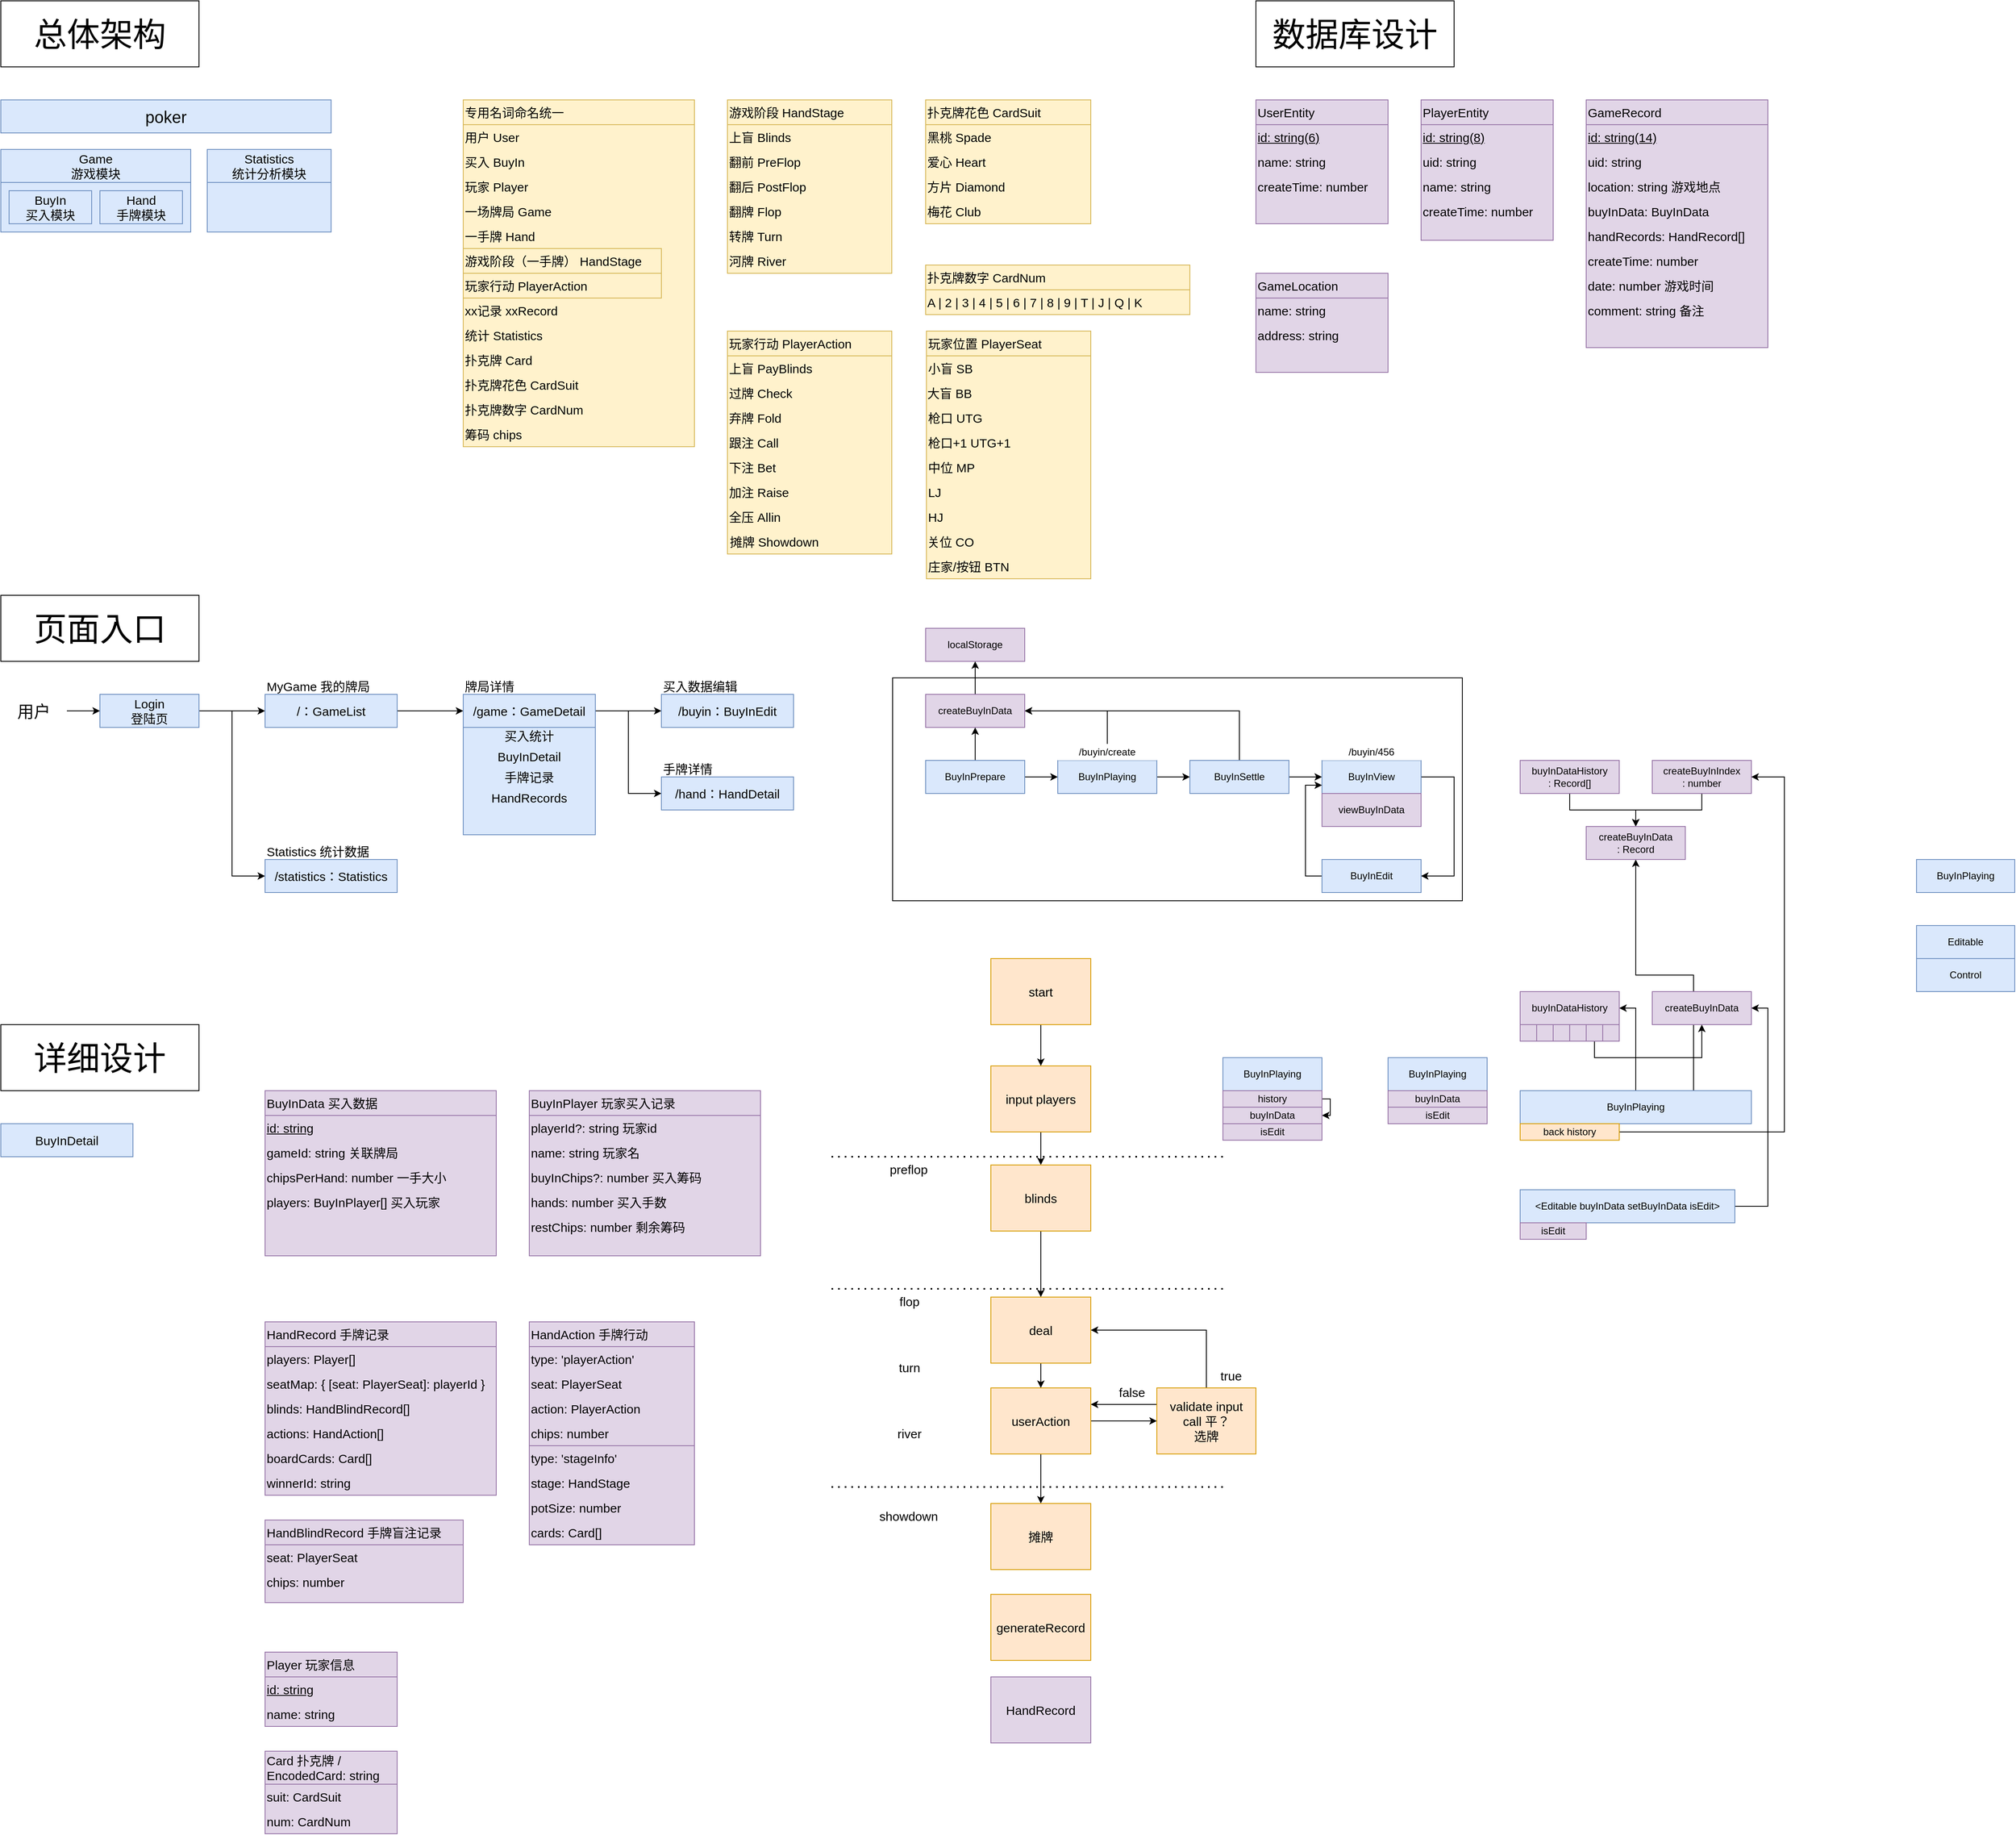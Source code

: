 <mxfile version="15.8.4" type="device"><diagram id="W3dYqwpVOgKe3vbZMP-c" name="第 1 页"><mxGraphModel dx="848" dy="559" grid="1" gridSize="10" guides="1" tooltips="1" connect="1" arrows="1" fold="1" page="1" pageScale="1" pageWidth="827" pageHeight="1169" math="0" shadow="0"><root><mxCell id="0"/><mxCell id="1" parent="0"/><mxCell id="JeHzmQXCl473epj4w0qJ-104" value="" style="text;html=1;strokeColor=#9673a6;fillColor=#e1d5e7;align=left;verticalAlign=middle;whiteSpace=wrap;rounded=0;fontSize=15;" vertex="1" parent="1"><mxGeometry x="1600" y="370" width="160" height="120" as="geometry"/></mxCell><mxCell id="JeHzmQXCl473epj4w0qJ-90" value="" style="text;html=1;strokeColor=#9673a6;fillColor=#e1d5e7;align=left;verticalAlign=middle;whiteSpace=wrap;rounded=0;fontSize=15;" vertex="1" parent="1"><mxGeometry x="2000" y="160" width="220" height="300" as="geometry"/></mxCell><mxCell id="JeHzmQXCl473epj4w0qJ-87" value="" style="text;html=1;strokeColor=#9673a6;fillColor=#e1d5e7;align=left;verticalAlign=middle;whiteSpace=wrap;rounded=0;fontSize=15;" vertex="1" parent="1"><mxGeometry x="1800" y="160" width="160" height="170" as="geometry"/></mxCell><mxCell id="JeHzmQXCl473epj4w0qJ-79" value="" style="text;html=1;strokeColor=#9673a6;fillColor=#e1d5e7;align=left;verticalAlign=middle;whiteSpace=wrap;rounded=0;fontSize=15;" vertex="1" parent="1"><mxGeometry x="1600" y="160" width="160" height="150" as="geometry"/></mxCell><mxCell id="JeHzmQXCl473epj4w0qJ-15" value="" style="rounded=0;whiteSpace=wrap;html=1;fillColor=none;" vertex="1" parent="1"><mxGeometry x="1160" y="860" width="690" height="270" as="geometry"/></mxCell><mxCell id="8zpTY8vCNmx68c7AIedC-183" value="" style="text;html=1;strokeColor=#9673a6;fillColor=#e1d5e7;align=left;verticalAlign=middle;whiteSpace=wrap;rounded=0;fontSize=15;" parent="1" vertex="1"><mxGeometry x="400" y="1880" width="240" height="100" as="geometry"/></mxCell><mxCell id="8zpTY8vCNmx68c7AIedC-170" value="" style="group;fillColor=#fff2cc;strokeColor=#d6b656;container=0;" parent="1" vertex="1" connectable="0"><mxGeometry x="1201" y="440" width="199" height="300" as="geometry"/></mxCell><mxCell id="g7ax_EbiWp7QlL32GWZn-32" value="" style="group;fillColor=#fff2cc;strokeColor=#d6b656;container=0;" parent="1" vertex="1" connectable="0"><mxGeometry x="960" y="440" width="199" height="270" as="geometry"/></mxCell><mxCell id="8zpTY8vCNmx68c7AIedC-137" value="" style="text;html=1;strokeColor=#9673a6;fillColor=#e1d5e7;align=left;verticalAlign=middle;whiteSpace=wrap;rounded=0;fontSize=15;" parent="1" vertex="1"><mxGeometry x="720" y="1670" width="200" height="120" as="geometry"/></mxCell><mxCell id="8zpTY8vCNmx68c7AIedC-127" value="" style="text;html=1;strokeColor=#9673a6;fillColor=#e1d5e7;align=left;verticalAlign=middle;whiteSpace=wrap;rounded=0;fontSize=15;" parent="1" vertex="1"><mxGeometry x="400" y="2040" width="160" height="90" as="geometry"/></mxCell><mxCell id="8zpTY8vCNmx68c7AIedC-58" value="" style="text;html=1;strokeColor=#9673a6;fillColor=#e1d5e7;align=left;verticalAlign=middle;whiteSpace=wrap;rounded=0;fontSize=15;" parent="1" vertex="1"><mxGeometry x="400" y="1640" width="280" height="210" as="geometry"/></mxCell><mxCell id="8zpTY8vCNmx68c7AIedC-50" value="" style="text;html=1;strokeColor=#9673a6;fillColor=#e1d5e7;align=left;verticalAlign=middle;whiteSpace=wrap;rounded=0;fontSize=15;" parent="1" vertex="1"><mxGeometry x="720" y="1360" width="280" height="200" as="geometry"/></mxCell><mxCell id="8zpTY8vCNmx68c7AIedC-42" value="" style="text;html=1;strokeColor=#9673a6;fillColor=#e1d5e7;align=left;verticalAlign=middle;whiteSpace=wrap;rounded=0;fontSize=15;" parent="1" vertex="1"><mxGeometry x="400" y="1360" width="280" height="200" as="geometry"/></mxCell><mxCell id="8zpTY8vCNmx68c7AIedC-16" value="" style="rounded=0;whiteSpace=wrap;html=1;fillColor=#dae8fc;strokeColor=#6c8ebf;" parent="1" vertex="1"><mxGeometry x="640" y="880" width="160" height="170" as="geometry"/></mxCell><mxCell id="g7ax_EbiWp7QlL32GWZn-6" value="&lt;span style=&quot;font-size: 15px&quot;&gt;&lt;br&gt;&lt;/span&gt;" style="rounded=0;whiteSpace=wrap;html=1;fillColor=#dae8fc;strokeColor=#6c8ebf;" parent="1" vertex="1"><mxGeometry x="80" y="220" width="230" height="100" as="geometry"/></mxCell><mxCell id="g7ax_EbiWp7QlL32GWZn-2" value="&lt;font style=&quot;font-size: 20px&quot;&gt;poker&lt;/font&gt;" style="rounded=0;whiteSpace=wrap;html=1;fillColor=#dae8fc;strokeColor=#6c8ebf;" parent="1" vertex="1"><mxGeometry x="80" y="160" width="400" height="40" as="geometry"/></mxCell><mxCell id="g7ax_EbiWp7QlL32GWZn-4" value="&lt;span style=&quot;font-size: 15px&quot;&gt;Hand&lt;br&gt;手牌模块&lt;br&gt;&lt;/span&gt;" style="rounded=0;whiteSpace=wrap;html=1;fillColor=#dae8fc;strokeColor=#6c8ebf;" parent="1" vertex="1"><mxGeometry x="200" y="270" width="100" height="40" as="geometry"/></mxCell><mxCell id="g7ax_EbiWp7QlL32GWZn-23" value="" style="group;fillColor=#fff2cc;strokeColor=#d6b656;container=0;" parent="1" vertex="1" connectable="0"><mxGeometry x="960" y="160" width="199" height="210" as="geometry"/></mxCell><mxCell id="g7ax_EbiWp7QlL32GWZn-14" value="游戏阶段 HandStage" style="text;html=1;strokeColor=#d6b656;fillColor=#fff2cc;align=left;verticalAlign=middle;whiteSpace=wrap;rounded=0;fontSize=15;" parent="1" vertex="1"><mxGeometry x="960" y="160" width="199" height="30" as="geometry"/></mxCell><mxCell id="g7ax_EbiWp7QlL32GWZn-16" value="翻前 PreFlop" style="text;html=1;strokeColor=none;fillColor=none;align=left;verticalAlign=middle;whiteSpace=wrap;rounded=0;fontSize=15;" parent="1" vertex="1"><mxGeometry x="960" y="220" width="159" height="30" as="geometry"/></mxCell><mxCell id="g7ax_EbiWp7QlL32GWZn-17" value="翻牌 Flop" style="text;html=1;strokeColor=none;fillColor=none;align=left;verticalAlign=middle;whiteSpace=wrap;rounded=0;fontSize=15;" parent="1" vertex="1"><mxGeometry x="960" y="280" width="159" height="30" as="geometry"/></mxCell><mxCell id="g7ax_EbiWp7QlL32GWZn-18" value="翻后 PostFlop" style="text;html=1;strokeColor=none;fillColor=none;align=left;verticalAlign=middle;whiteSpace=wrap;rounded=0;fontSize=15;" parent="1" vertex="1"><mxGeometry x="960" y="250" width="159" height="30" as="geometry"/></mxCell><mxCell id="g7ax_EbiWp7QlL32GWZn-19" value="转牌 Turn" style="text;html=1;strokeColor=none;fillColor=none;align=left;verticalAlign=middle;whiteSpace=wrap;rounded=0;fontSize=15;" parent="1" vertex="1"><mxGeometry x="960" y="310" width="159" height="30" as="geometry"/></mxCell><mxCell id="g7ax_EbiWp7QlL32GWZn-20" value="河牌 River" style="text;html=1;strokeColor=none;fillColor=none;align=left;verticalAlign=middle;whiteSpace=wrap;rounded=0;fontSize=15;" parent="1" vertex="1"><mxGeometry x="960" y="340" width="159" height="30" as="geometry"/></mxCell><mxCell id="g7ax_EbiWp7QlL32GWZn-21" value="摊牌 Showdown" style="text;html=1;strokeColor=none;fillColor=none;align=left;verticalAlign=middle;whiteSpace=wrap;rounded=0;fontSize=15;" parent="1" vertex="1"><mxGeometry x="961" y="680" width="159" height="30" as="geometry"/></mxCell><mxCell id="g7ax_EbiWp7QlL32GWZn-25" value="玩家行动 PlayerAction" style="text;html=1;strokeColor=#d6b656;fillColor=#fff2cc;align=left;verticalAlign=middle;whiteSpace=wrap;rounded=0;fontSize=15;" parent="1" vertex="1"><mxGeometry x="960" y="440" width="199" height="30" as="geometry"/></mxCell><mxCell id="g7ax_EbiWp7QlL32GWZn-26" value="过牌 Check" style="text;html=1;strokeColor=none;fillColor=none;align=left;verticalAlign=middle;whiteSpace=wrap;rounded=0;fontSize=15;" parent="1" vertex="1"><mxGeometry x="960" y="500" width="159" height="30" as="geometry"/></mxCell><mxCell id="g7ax_EbiWp7QlL32GWZn-27" value="弃牌 Fold" style="text;html=1;strokeColor=none;fillColor=none;align=left;verticalAlign=middle;whiteSpace=wrap;rounded=0;fontSize=15;" parent="1" vertex="1"><mxGeometry x="960" y="530" width="159" height="30" as="geometry"/></mxCell><mxCell id="g7ax_EbiWp7QlL32GWZn-28" value="跟注 Call" style="text;html=1;strokeColor=none;fillColor=none;align=left;verticalAlign=middle;whiteSpace=wrap;rounded=0;fontSize=15;" parent="1" vertex="1"><mxGeometry x="960" y="560" width="159" height="30" as="geometry"/></mxCell><mxCell id="g7ax_EbiWp7QlL32GWZn-29" value="下注 Bet" style="text;html=1;strokeColor=none;fillColor=none;align=left;verticalAlign=middle;whiteSpace=wrap;rounded=0;fontSize=15;" parent="1" vertex="1"><mxGeometry x="960" y="590" width="159" height="30" as="geometry"/></mxCell><mxCell id="g7ax_EbiWp7QlL32GWZn-30" value="加注 Raise" style="text;html=1;strokeColor=none;fillColor=none;align=left;verticalAlign=middle;whiteSpace=wrap;rounded=0;fontSize=15;" parent="1" vertex="1"><mxGeometry x="960" y="620" width="159" height="30" as="geometry"/></mxCell><mxCell id="g7ax_EbiWp7QlL32GWZn-31" value="全压 Allin" style="text;html=1;strokeColor=none;fillColor=none;align=left;verticalAlign=middle;whiteSpace=wrap;rounded=0;fontSize=15;" parent="1" vertex="1"><mxGeometry x="960" y="650" width="159" height="30" as="geometry"/></mxCell><mxCell id="g7ax_EbiWp7QlL32GWZn-34" value="" style="group;fillColor=#fff2cc;strokeColor=#d6b656;container=0;" parent="1" vertex="1" connectable="0"><mxGeometry x="640" y="160" width="280" height="420" as="geometry"/></mxCell><mxCell id="g7ax_EbiWp7QlL32GWZn-7" value="专用名词命名统一" style="text;html=1;strokeColor=#d6b656;fillColor=#fff2cc;align=left;verticalAlign=middle;whiteSpace=wrap;rounded=0;fontSize=15;" parent="1" vertex="1"><mxGeometry x="640" y="160" width="280" height="30" as="geometry"/></mxCell><mxCell id="g7ax_EbiWp7QlL32GWZn-8" value="买入 BuyIn" style="text;html=1;strokeColor=none;fillColor=none;align=left;verticalAlign=middle;whiteSpace=wrap;rounded=0;fontSize=15;" parent="1" vertex="1"><mxGeometry x="640" y="220" width="240" height="30" as="geometry"/></mxCell><mxCell id="g7ax_EbiWp7QlL32GWZn-9" value="玩家 Player" style="text;html=1;strokeColor=none;fillColor=none;align=left;verticalAlign=middle;whiteSpace=wrap;rounded=0;fontSize=15;" parent="1" vertex="1"><mxGeometry x="640" y="250" width="240" height="30" as="geometry"/></mxCell><mxCell id="g7ax_EbiWp7QlL32GWZn-10" value="一场牌局 Game" style="text;html=1;strokeColor=none;fillColor=none;align=left;verticalAlign=middle;whiteSpace=wrap;rounded=0;fontSize=15;" parent="1" vertex="1"><mxGeometry x="640" y="280" width="240" height="30" as="geometry"/></mxCell><mxCell id="g7ax_EbiWp7QlL32GWZn-11" value="一手牌 Hand" style="text;html=1;strokeColor=none;fillColor=none;align=left;verticalAlign=middle;whiteSpace=wrap;rounded=0;fontSize=15;" parent="1" vertex="1"><mxGeometry x="640" y="310" width="240" height="30" as="geometry"/></mxCell><mxCell id="g7ax_EbiWp7QlL32GWZn-12" value="玩家行动 PlayerAction" style="text;html=1;strokeColor=#d6b656;fillColor=#fff2cc;align=left;verticalAlign=middle;whiteSpace=wrap;rounded=0;fontSize=15;" parent="1" vertex="1"><mxGeometry x="640" y="370" width="240" height="30" as="geometry"/></mxCell><mxCell id="g7ax_EbiWp7QlL32GWZn-13" value="游戏阶段（一手牌） HandStage" style="text;html=1;strokeColor=#d6b656;fillColor=#fff2cc;align=left;verticalAlign=middle;whiteSpace=wrap;rounded=0;fontSize=15;" parent="1" vertex="1"><mxGeometry x="640" y="340" width="240" height="30" as="geometry"/></mxCell><mxCell id="g7ax_EbiWp7QlL32GWZn-33" value="xx记录 xxRecord" style="text;html=1;strokeColor=none;fillColor=none;align=left;verticalAlign=middle;whiteSpace=wrap;rounded=0;fontSize=15;" parent="1" vertex="1"><mxGeometry x="640" y="400" width="240" height="30" as="geometry"/></mxCell><mxCell id="g7ax_EbiWp7QlL32GWZn-35" value="统计 Statistics" style="text;html=1;strokeColor=none;fillColor=none;align=left;verticalAlign=middle;whiteSpace=wrap;rounded=0;fontSize=15;" parent="1" vertex="1"><mxGeometry x="640" y="430" width="240" height="30" as="geometry"/></mxCell><mxCell id="g7ax_EbiWp7QlL32GWZn-36" value="扑克牌 Card" style="text;html=1;strokeColor=none;fillColor=none;align=left;verticalAlign=middle;whiteSpace=wrap;rounded=0;fontSize=15;" parent="1" vertex="1"><mxGeometry x="640" y="460" width="240" height="30" as="geometry"/></mxCell><mxCell id="g7ax_EbiWp7QlL32GWZn-37" value="扑克牌花色 CardSuit" style="text;html=1;strokeColor=none;fillColor=none;align=left;verticalAlign=middle;whiteSpace=wrap;rounded=0;fontSize=15;" parent="1" vertex="1"><mxGeometry x="640" y="490" width="240" height="30" as="geometry"/></mxCell><mxCell id="g7ax_EbiWp7QlL32GWZn-38" value="扑克牌数字 CardNum" style="text;html=1;strokeColor=none;fillColor=none;align=left;verticalAlign=middle;whiteSpace=wrap;rounded=0;fontSize=15;" parent="1" vertex="1"><mxGeometry x="640" y="520" width="240" height="30" as="geometry"/></mxCell><mxCell id="g7ax_EbiWp7QlL32GWZn-44" value="" style="group;fillColor=#fff2cc;strokeColor=#d6b656;container=0;" parent="1" vertex="1" connectable="0"><mxGeometry x="1200" y="160" width="200" height="150" as="geometry"/></mxCell><mxCell id="g7ax_EbiWp7QlL32GWZn-39" value="扑克牌花色 CardSuit" style="text;html=1;strokeColor=#d6b656;fillColor=#fff2cc;align=left;verticalAlign=middle;whiteSpace=wrap;rounded=0;fontSize=15;" parent="1" vertex="1"><mxGeometry x="1200" y="160" width="200" height="30" as="geometry"/></mxCell><mxCell id="g7ax_EbiWp7QlL32GWZn-40" value="黑桃 Spade" style="text;html=1;strokeColor=none;fillColor=none;align=left;verticalAlign=middle;whiteSpace=wrap;rounded=0;fontSize=15;" parent="1" vertex="1"><mxGeometry x="1200" y="190" width="160" height="30" as="geometry"/></mxCell><mxCell id="g7ax_EbiWp7QlL32GWZn-41" value="爱心 Heart" style="text;html=1;strokeColor=none;fillColor=none;align=left;verticalAlign=middle;whiteSpace=wrap;rounded=0;fontSize=15;" parent="1" vertex="1"><mxGeometry x="1200" y="220" width="160" height="30" as="geometry"/></mxCell><mxCell id="g7ax_EbiWp7QlL32GWZn-42" value="方片 Diamond" style="text;html=1;strokeColor=none;fillColor=none;align=left;verticalAlign=middle;whiteSpace=wrap;rounded=0;fontSize=15;" parent="1" vertex="1"><mxGeometry x="1200" y="250" width="160" height="30" as="geometry"/></mxCell><mxCell id="g7ax_EbiWp7QlL32GWZn-43" value="梅花 Club" style="text;html=1;strokeColor=none;fillColor=none;align=left;verticalAlign=middle;whiteSpace=wrap;rounded=0;fontSize=15;" parent="1" vertex="1"><mxGeometry x="1200" y="280" width="160" height="30" as="geometry"/></mxCell><mxCell id="g7ax_EbiWp7QlL32GWZn-46" value="&lt;span style=&quot;font-size: 15px&quot;&gt;BuyIn&lt;br&gt;买入模块&lt;br&gt;&lt;/span&gt;" style="rounded=0;whiteSpace=wrap;html=1;fillColor=#dae8fc;strokeColor=#6c8ebf;" parent="1" vertex="1"><mxGeometry x="90" y="270" width="100" height="40" as="geometry"/></mxCell><mxCell id="g7ax_EbiWp7QlL32GWZn-47" value="&lt;span style=&quot;font-size: 15px&quot;&gt;&lt;br&gt;&lt;/span&gt;" style="rounded=0;whiteSpace=wrap;html=1;fillColor=#dae8fc;strokeColor=#6c8ebf;" parent="1" vertex="1"><mxGeometry x="330" y="220" width="150" height="100" as="geometry"/></mxCell><mxCell id="g7ax_EbiWp7QlL32GWZn-48" value="Game&lt;br&gt;游戏模块" style="text;html=1;strokeColor=#6c8ebf;fillColor=#dae8fc;align=center;verticalAlign=middle;whiteSpace=wrap;rounded=0;fontSize=15;" parent="1" vertex="1"><mxGeometry x="80" y="220" width="230" height="40" as="geometry"/></mxCell><mxCell id="g7ax_EbiWp7QlL32GWZn-50" value="Statistics&lt;br&gt;统计分析模块" style="text;html=1;strokeColor=#6c8ebf;fillColor=#dae8fc;align=center;verticalAlign=middle;whiteSpace=wrap;rounded=0;fontSize=15;" parent="1" vertex="1"><mxGeometry x="330" y="220" width="150" height="40" as="geometry"/></mxCell><mxCell id="8zpTY8vCNmx68c7AIedC-1" value="&lt;font style=&quot;font-size: 40px&quot;&gt;总体架构&lt;/font&gt;" style="text;html=1;align=center;verticalAlign=middle;whiteSpace=wrap;rounded=0;strokeColor=default;" parent="1" vertex="1"><mxGeometry x="80" y="40" width="240" height="80" as="geometry"/></mxCell><mxCell id="8zpTY8vCNmx68c7AIedC-2" value="&lt;font style=&quot;font-size: 40px&quot;&gt;页面入口&lt;/font&gt;" style="text;html=1;align=center;verticalAlign=middle;whiteSpace=wrap;rounded=0;strokeColor=default;" parent="1" vertex="1"><mxGeometry x="80" y="760" width="240" height="80" as="geometry"/></mxCell><mxCell id="8zpTY8vCNmx68c7AIedC-3" value="&lt;font style=&quot;font-size: 40px&quot;&gt;详细设计&lt;/font&gt;" style="text;html=1;align=center;verticalAlign=middle;whiteSpace=wrap;rounded=0;strokeColor=default;" parent="1" vertex="1"><mxGeometry x="80" y="1280" width="240" height="80" as="geometry"/></mxCell><mxCell id="8zpTY8vCNmx68c7AIedC-13" style="edgeStyle=orthogonalEdgeStyle;rounded=0;orthogonalLoop=1;jettySize=auto;html=1;exitX=1;exitY=0.5;exitDx=0;exitDy=0;entryX=0;entryY=0.5;entryDx=0;entryDy=0;fontSize=15;" parent="1" source="8zpTY8vCNmx68c7AIedC-4" target="8zpTY8vCNmx68c7AIedC-9" edge="1"><mxGeometry relative="1" as="geometry"/></mxCell><mxCell id="8zpTY8vCNmx68c7AIedC-26" style="edgeStyle=orthogonalEdgeStyle;rounded=0;orthogonalLoop=1;jettySize=auto;html=1;exitX=1;exitY=0.5;exitDx=0;exitDy=0;entryX=0;entryY=0.5;entryDx=0;entryDy=0;fontSize=15;" parent="1" source="8zpTY8vCNmx68c7AIedC-4" target="8zpTY8vCNmx68c7AIedC-24" edge="1"><mxGeometry relative="1" as="geometry"/></mxCell><mxCell id="8zpTY8vCNmx68c7AIedC-4" value="&lt;span style=&quot;font-size: 15px&quot;&gt;Login&lt;br&gt;登陆页&lt;/span&gt;" style="rounded=0;whiteSpace=wrap;html=1;fillColor=#dae8fc;strokeColor=#6c8ebf;" parent="1" vertex="1"><mxGeometry x="200" y="880" width="120" height="40" as="geometry"/></mxCell><mxCell id="8zpTY8vCNmx68c7AIedC-6" style="edgeStyle=orthogonalEdgeStyle;rounded=0;orthogonalLoop=1;jettySize=auto;html=1;exitX=1;exitY=0.5;exitDx=0;exitDy=0;entryX=0;entryY=0.5;entryDx=0;entryDy=0;fontSize=20;" parent="1" source="8zpTY8vCNmx68c7AIedC-5" target="8zpTY8vCNmx68c7AIedC-4" edge="1"><mxGeometry relative="1" as="geometry"/></mxCell><mxCell id="8zpTY8vCNmx68c7AIedC-5" value="用户" style="text;html=1;strokeColor=none;fillColor=none;align=center;verticalAlign=middle;whiteSpace=wrap;rounded=0;fontSize=20;" parent="1" vertex="1"><mxGeometry x="80" y="880" width="80" height="40" as="geometry"/></mxCell><mxCell id="8zpTY8vCNmx68c7AIedC-14" style="edgeStyle=orthogonalEdgeStyle;rounded=0;orthogonalLoop=1;jettySize=auto;html=1;exitX=1;exitY=0.5;exitDx=0;exitDy=0;entryX=0;entryY=0.5;entryDx=0;entryDy=0;fontSize=15;" parent="1" source="8zpTY8vCNmx68c7AIedC-9" target="8zpTY8vCNmx68c7AIedC-12" edge="1"><mxGeometry relative="1" as="geometry"/></mxCell><mxCell id="8zpTY8vCNmx68c7AIedC-9" value="&lt;span style=&quot;font-size: 15px&quot;&gt;/：GameList&lt;/span&gt;" style="rounded=0;whiteSpace=wrap;html=1;fillColor=#dae8fc;strokeColor=#6c8ebf;" parent="1" vertex="1"><mxGeometry x="400" y="880" width="160" height="40" as="geometry"/></mxCell><mxCell id="8zpTY8vCNmx68c7AIedC-10" value="&lt;span style=&quot;font-size: 15px&quot;&gt;MyGame 我的牌局&lt;/span&gt;" style="rounded=0;whiteSpace=wrap;html=1;strokeColor=none;fillColor=none;align=left;" parent="1" vertex="1"><mxGeometry x="400" y="860" width="160" height="20" as="geometry"/></mxCell><mxCell id="8zpTY8vCNmx68c7AIedC-29" style="edgeStyle=orthogonalEdgeStyle;rounded=0;orthogonalLoop=1;jettySize=auto;html=1;exitX=1;exitY=0.5;exitDx=0;exitDy=0;entryX=0;entryY=0.5;entryDx=0;entryDy=0;fontSize=15;" parent="1" source="8zpTY8vCNmx68c7AIedC-12" target="8zpTY8vCNmx68c7AIedC-28" edge="1"><mxGeometry relative="1" as="geometry"/></mxCell><mxCell id="8zpTY8vCNmx68c7AIedC-32" style="edgeStyle=orthogonalEdgeStyle;rounded=0;orthogonalLoop=1;jettySize=auto;html=1;exitX=1;exitY=0.5;exitDx=0;exitDy=0;entryX=0;entryY=0.5;entryDx=0;entryDy=0;fontSize=15;" parent="1" source="8zpTY8vCNmx68c7AIedC-12" target="8zpTY8vCNmx68c7AIedC-31" edge="1"><mxGeometry relative="1" as="geometry"/></mxCell><mxCell id="8zpTY8vCNmx68c7AIedC-12" value="&lt;span style=&quot;font-size: 15px&quot;&gt;/game：GameDetail&lt;/span&gt;" style="rounded=0;whiteSpace=wrap;html=1;fillColor=#dae8fc;strokeColor=#6c8ebf;" parent="1" vertex="1"><mxGeometry x="640" y="880" width="160" height="40" as="geometry"/></mxCell><mxCell id="8zpTY8vCNmx68c7AIedC-15" value="&lt;span style=&quot;font-size: 15px&quot;&gt;牌局详情&lt;/span&gt;" style="rounded=0;whiteSpace=wrap;html=1;strokeColor=none;fillColor=none;align=left;" parent="1" vertex="1"><mxGeometry x="640" y="860" width="160" height="20" as="geometry"/></mxCell><mxCell id="8zpTY8vCNmx68c7AIedC-17" value="&lt;span style=&quot;font-size: 15px&quot;&gt;BuyInDetail&lt;/span&gt;" style="rounded=0;whiteSpace=wrap;html=1;fillColor=none;strokeColor=none;" parent="1" vertex="1"><mxGeometry x="640" y="940" width="160" height="30" as="geometry"/></mxCell><mxCell id="8zpTY8vCNmx68c7AIedC-18" value="&lt;span style=&quot;font-size: 15px&quot;&gt;HandRecords&lt;/span&gt;" style="rounded=0;whiteSpace=wrap;html=1;fillColor=none;strokeColor=none;" parent="1" vertex="1"><mxGeometry x="640" y="990" width="160" height="30" as="geometry"/></mxCell><mxCell id="8zpTY8vCNmx68c7AIedC-19" value="&lt;span style=&quot;font-size: 15px&quot;&gt;买入统计&lt;/span&gt;" style="rounded=0;whiteSpace=wrap;html=1;strokeColor=none;fillColor=none;align=center;" parent="1" vertex="1"><mxGeometry x="640" y="920" width="160" height="20" as="geometry"/></mxCell><mxCell id="8zpTY8vCNmx68c7AIedC-20" value="&lt;span style=&quot;font-size: 15px&quot;&gt;手牌记录&lt;/span&gt;" style="rounded=0;whiteSpace=wrap;html=1;strokeColor=none;fillColor=none;align=center;" parent="1" vertex="1"><mxGeometry x="640" y="970" width="160" height="20" as="geometry"/></mxCell><mxCell id="8zpTY8vCNmx68c7AIedC-23" value="用户 User" style="text;html=1;strokeColor=none;fillColor=none;align=left;verticalAlign=middle;whiteSpace=wrap;rounded=0;fontSize=15;" parent="1" vertex="1"><mxGeometry x="640" y="190" width="240" height="30" as="geometry"/></mxCell><mxCell id="8zpTY8vCNmx68c7AIedC-24" value="&lt;span style=&quot;font-size: 15px&quot;&gt;/statistics：Statistics&lt;/span&gt;" style="rounded=0;whiteSpace=wrap;html=1;fillColor=#dae8fc;strokeColor=#6c8ebf;" parent="1" vertex="1"><mxGeometry x="400" y="1080" width="160" height="40" as="geometry"/></mxCell><mxCell id="8zpTY8vCNmx68c7AIedC-25" value="&lt;span style=&quot;font-size: 15px&quot;&gt;Statistics 统计数据&lt;/span&gt;" style="rounded=0;whiteSpace=wrap;html=1;strokeColor=none;fillColor=none;align=left;" parent="1" vertex="1"><mxGeometry x="400" y="1060" width="160" height="20" as="geometry"/></mxCell><mxCell id="8zpTY8vCNmx68c7AIedC-28" value="&lt;span style=&quot;font-size: 15px&quot;&gt;/buyin：BuyInEdit&lt;br&gt;&lt;/span&gt;" style="rounded=0;whiteSpace=wrap;html=1;fillColor=#dae8fc;strokeColor=#6c8ebf;" parent="1" vertex="1"><mxGeometry x="880" y="880" width="160" height="40" as="geometry"/></mxCell><mxCell id="8zpTY8vCNmx68c7AIedC-30" value="&lt;span style=&quot;font-size: 15px&quot;&gt;买入数据编辑&lt;/span&gt;" style="rounded=0;whiteSpace=wrap;html=1;strokeColor=none;fillColor=none;align=left;" parent="1" vertex="1"><mxGeometry x="880" y="860" width="160" height="20" as="geometry"/></mxCell><mxCell id="8zpTY8vCNmx68c7AIedC-31" value="&lt;span style=&quot;font-size: 15px&quot;&gt;/hand：HandDetail&lt;/span&gt;" style="rounded=0;whiteSpace=wrap;html=1;fillColor=#dae8fc;strokeColor=#6c8ebf;" parent="1" vertex="1"><mxGeometry x="880" y="980" width="160" height="40" as="geometry"/></mxCell><mxCell id="8zpTY8vCNmx68c7AIedC-33" value="&lt;span style=&quot;font-size: 15px&quot;&gt;手牌详情&lt;/span&gt;" style="rounded=0;whiteSpace=wrap;html=1;strokeColor=none;fillColor=none;align=left;" parent="1" vertex="1"><mxGeometry x="880" y="960" width="160" height="20" as="geometry"/></mxCell><mxCell id="8zpTY8vCNmx68c7AIedC-39" value="&lt;span style=&quot;font-size: 15px&quot;&gt;BuyInDetail&lt;/span&gt;" style="rounded=0;whiteSpace=wrap;html=1;fillColor=#dae8fc;strokeColor=#6c8ebf;" parent="1" vertex="1"><mxGeometry x="80" y="1400" width="160" height="40" as="geometry"/></mxCell><mxCell id="8zpTY8vCNmx68c7AIedC-41" value="BuyInData 买入数据" style="text;html=1;strokeColor=#9673a6;fillColor=#e1d5e7;align=left;verticalAlign=middle;whiteSpace=wrap;rounded=0;fontSize=15;" parent="1" vertex="1"><mxGeometry x="400" y="1360" width="280" height="30" as="geometry"/></mxCell><mxCell id="8zpTY8vCNmx68c7AIedC-44" value="&lt;u&gt;id: string&lt;/u&gt;" style="text;html=1;strokeColor=none;fillColor=none;align=left;verticalAlign=middle;whiteSpace=wrap;rounded=0;fontSize=15;" parent="1" vertex="1"><mxGeometry x="400" y="1390" width="240" height="30" as="geometry"/></mxCell><mxCell id="8zpTY8vCNmx68c7AIedC-45" value="gameId: string 关联牌局" style="text;html=1;strokeColor=none;fillColor=none;align=left;verticalAlign=middle;whiteSpace=wrap;rounded=0;fontSize=15;" parent="1" vertex="1"><mxGeometry x="400" y="1420" width="240" height="30" as="geometry"/></mxCell><mxCell id="8zpTY8vCNmx68c7AIedC-46" value="chipsPerHand: number 一手大小" style="text;html=1;strokeColor=none;fillColor=none;align=left;verticalAlign=middle;whiteSpace=wrap;rounded=0;fontSize=15;" parent="1" vertex="1"><mxGeometry x="400" y="1450" width="240" height="30" as="geometry"/></mxCell><mxCell id="8zpTY8vCNmx68c7AIedC-48" value="BuyInPlayer 玩家买入记录" style="text;html=1;strokeColor=#9673a6;fillColor=#e1d5e7;align=left;verticalAlign=middle;whiteSpace=wrap;rounded=0;fontSize=15;" parent="1" vertex="1"><mxGeometry x="720" y="1360" width="280" height="30" as="geometry"/></mxCell><mxCell id="8zpTY8vCNmx68c7AIedC-49" value="players: BuyInPlayer[] 买入玩家" style="text;html=1;strokeColor=none;fillColor=none;align=left;verticalAlign=middle;whiteSpace=wrap;rounded=0;fontSize=15;" parent="1" vertex="1"><mxGeometry x="400" y="1480" width="240" height="30" as="geometry"/></mxCell><mxCell id="8zpTY8vCNmx68c7AIedC-51" value="name: string 玩家名" style="text;html=1;strokeColor=none;fillColor=none;align=left;verticalAlign=middle;whiteSpace=wrap;rounded=0;fontSize=15;" parent="1" vertex="1"><mxGeometry x="720" y="1420" width="240" height="30" as="geometry"/></mxCell><mxCell id="8zpTY8vCNmx68c7AIedC-52" value="hands: number 买入手数" style="text;html=1;strokeColor=none;fillColor=none;align=left;verticalAlign=middle;whiteSpace=wrap;rounded=0;fontSize=15;" parent="1" vertex="1"><mxGeometry x="720" y="1480" width="240" height="30" as="geometry"/></mxCell><mxCell id="8zpTY8vCNmx68c7AIedC-53" value="playerId?: string 玩家id" style="text;html=1;strokeColor=none;fillColor=none;align=left;verticalAlign=middle;whiteSpace=wrap;rounded=0;fontSize=15;" parent="1" vertex="1"><mxGeometry x="720" y="1390" width="240" height="30" as="geometry"/></mxCell><mxCell id="8zpTY8vCNmx68c7AIedC-54" value="buyInChips?: number 买入筹码" style="text;html=1;strokeColor=none;fillColor=none;align=left;verticalAlign=middle;whiteSpace=wrap;rounded=0;fontSize=15;" parent="1" vertex="1"><mxGeometry x="720" y="1450" width="240" height="30" as="geometry"/></mxCell><mxCell id="8zpTY8vCNmx68c7AIedC-55" value="筹码 chips" style="text;html=1;strokeColor=none;fillColor=none;align=left;verticalAlign=middle;whiteSpace=wrap;rounded=0;fontSize=15;" parent="1" vertex="1"><mxGeometry x="640" y="550" width="240" height="30" as="geometry"/></mxCell><mxCell id="8zpTY8vCNmx68c7AIedC-56" value="restChips: number 剩余筹码" style="text;html=1;strokeColor=none;fillColor=none;align=left;verticalAlign=middle;whiteSpace=wrap;rounded=0;fontSize=15;" parent="1" vertex="1"><mxGeometry x="720" y="1510" width="240" height="30" as="geometry"/></mxCell><mxCell id="8zpTY8vCNmx68c7AIedC-57" value="HandRecord 手牌记录" style="text;html=1;strokeColor=#9673a6;fillColor=#e1d5e7;align=left;verticalAlign=middle;whiteSpace=wrap;rounded=0;fontSize=15;" parent="1" vertex="1"><mxGeometry x="400" y="1640" width="280" height="30" as="geometry"/></mxCell><mxCell id="8zpTY8vCNmx68c7AIedC-59" value="blinds: HandBlindRecord[]" style="text;html=1;strokeColor=none;fillColor=none;align=left;verticalAlign=middle;whiteSpace=wrap;rounded=0;fontSize=15;" parent="1" vertex="1"><mxGeometry x="400" y="1730" width="260" height="30" as="geometry"/></mxCell><mxCell id="8zpTY8vCNmx68c7AIedC-61" value="players: Player[]" style="text;html=1;strokeColor=none;fillColor=none;align=left;verticalAlign=middle;whiteSpace=wrap;rounded=0;fontSize=15;" parent="1" vertex="1"><mxGeometry x="400" y="1670" width="240" height="30" as="geometry"/></mxCell><mxCell id="8zpTY8vCNmx68c7AIedC-62" value="actions: HandAction[]" style="text;html=1;strokeColor=none;fillColor=none;align=left;verticalAlign=middle;whiteSpace=wrap;rounded=0;fontSize=15;" parent="1" vertex="1"><mxGeometry x="400" y="1760" width="240" height="30" as="geometry"/></mxCell><mxCell id="8zpTY8vCNmx68c7AIedC-64" value="HandAction 手牌行动" style="text;html=1;strokeColor=#9673a6;fillColor=#e1d5e7;align=left;verticalAlign=middle;whiteSpace=wrap;rounded=0;fontSize=15;" parent="1" vertex="1"><mxGeometry x="720" y="1640" width="200" height="30" as="geometry"/></mxCell><mxCell id="8zpTY8vCNmx68c7AIedC-69" value="seatMap: { [seat:&amp;nbsp;PlayerSeat]: playerId }" style="text;html=1;strokeColor=none;fillColor=none;align=left;verticalAlign=middle;whiteSpace=wrap;rounded=0;fontSize=15;" parent="1" vertex="1"><mxGeometry x="400" y="1700" width="280" height="30" as="geometry"/></mxCell><mxCell id="8zpTY8vCNmx68c7AIedC-100" style="edgeStyle=none;rounded=0;orthogonalLoop=1;jettySize=auto;html=1;exitX=0.5;exitY=1;exitDx=0;exitDy=0;entryX=0.5;entryY=0;entryDx=0;entryDy=0;fontSize=15;" parent="1" source="8zpTY8vCNmx68c7AIedC-96" target="8zpTY8vCNmx68c7AIedC-99" edge="1"><mxGeometry relative="1" as="geometry"/></mxCell><mxCell id="8zpTY8vCNmx68c7AIedC-96" value="input players" style="text;html=1;strokeColor=#d79b00;fillColor=#ffe6cc;align=center;verticalAlign=middle;whiteSpace=wrap;rounded=0;fontSize=15;" parent="1" vertex="1"><mxGeometry x="1279" y="1330" width="121" height="80" as="geometry"/></mxCell><mxCell id="8zpTY8vCNmx68c7AIedC-98" style="edgeStyle=none;rounded=0;orthogonalLoop=1;jettySize=auto;html=1;exitX=0.5;exitY=1;exitDx=0;exitDy=0;entryX=0.5;entryY=0;entryDx=0;entryDy=0;fontSize=15;" parent="1" source="8zpTY8vCNmx68c7AIedC-97" target="8zpTY8vCNmx68c7AIedC-96" edge="1"><mxGeometry relative="1" as="geometry"/></mxCell><mxCell id="8zpTY8vCNmx68c7AIedC-97" value="start" style="text;html=1;strokeColor=#d79b00;fillColor=#ffe6cc;align=center;verticalAlign=middle;whiteSpace=wrap;rounded=0;fontSize=15;" parent="1" vertex="1"><mxGeometry x="1279" y="1200" width="121" height="80" as="geometry"/></mxCell><mxCell id="8zpTY8vCNmx68c7AIedC-106" style="edgeStyle=none;rounded=0;orthogonalLoop=1;jettySize=auto;html=1;exitX=0.5;exitY=1;exitDx=0;exitDy=0;entryX=0.5;entryY=0;entryDx=0;entryDy=0;fontSize=15;" parent="1" source="8zpTY8vCNmx68c7AIedC-99" target="8zpTY8vCNmx68c7AIedC-105" edge="1"><mxGeometry relative="1" as="geometry"/></mxCell><mxCell id="8zpTY8vCNmx68c7AIedC-99" value="blinds" style="text;html=1;strokeColor=#d79b00;fillColor=#ffe6cc;align=center;verticalAlign=middle;whiteSpace=wrap;rounded=0;fontSize=15;" parent="1" vertex="1"><mxGeometry x="1279" y="1450" width="121" height="80" as="geometry"/></mxCell><mxCell id="8zpTY8vCNmx68c7AIedC-101" value="preflop" style="text;html=1;strokeColor=none;fillColor=none;align=center;verticalAlign=middle;whiteSpace=wrap;rounded=0;fontSize=15;" parent="1" vertex="1"><mxGeometry x="1119" y="1440" width="121" height="30" as="geometry"/></mxCell><mxCell id="8zpTY8vCNmx68c7AIedC-102" value="flop" style="text;html=1;strokeColor=none;fillColor=none;align=center;verticalAlign=middle;whiteSpace=wrap;rounded=0;fontSize=15;" parent="1" vertex="1"><mxGeometry x="1120" y="1600" width="121" height="30" as="geometry"/></mxCell><mxCell id="8zpTY8vCNmx68c7AIedC-103" value="" style="endArrow=none;dashed=1;html=1;dashPattern=1 3;strokeWidth=2;rounded=0;fontSize=15;" parent="1" edge="1"><mxGeometry width="50" height="50" relative="1" as="geometry"><mxPoint x="1560" y="1440" as="sourcePoint"/><mxPoint x="1080" y="1440" as="targetPoint"/></mxGeometry></mxCell><mxCell id="8zpTY8vCNmx68c7AIedC-104" value="" style="endArrow=none;dashed=1;html=1;dashPattern=1 3;strokeWidth=2;rounded=0;fontSize=15;" parent="1" edge="1"><mxGeometry width="50" height="50" relative="1" as="geometry"><mxPoint x="1560" y="1600" as="sourcePoint"/><mxPoint x="1080" y="1600" as="targetPoint"/></mxGeometry></mxCell><mxCell id="8zpTY8vCNmx68c7AIedC-111" style="edgeStyle=none;rounded=0;orthogonalLoop=1;jettySize=auto;html=1;exitX=0.5;exitY=1;exitDx=0;exitDy=0;entryX=0.5;entryY=0;entryDx=0;entryDy=0;fontSize=15;" parent="1" source="8zpTY8vCNmx68c7AIedC-105" target="8zpTY8vCNmx68c7AIedC-110" edge="1"><mxGeometry relative="1" as="geometry"/></mxCell><mxCell id="8zpTY8vCNmx68c7AIedC-105" value="deal" style="text;html=1;strokeColor=#d79b00;fillColor=#ffe6cc;align=center;verticalAlign=middle;whiteSpace=wrap;rounded=0;fontSize=15;" parent="1" vertex="1"><mxGeometry x="1279" y="1610" width="121" height="80" as="geometry"/></mxCell><mxCell id="8zpTY8vCNmx68c7AIedC-107" value="" style="endArrow=none;dashed=1;html=1;dashPattern=1 3;strokeWidth=2;rounded=0;fontSize=15;" parent="1" edge="1"><mxGeometry width="50" height="50" relative="1" as="geometry"><mxPoint x="1560" y="1840" as="sourcePoint"/><mxPoint x="1080" y="1840" as="targetPoint"/></mxGeometry></mxCell><mxCell id="8zpTY8vCNmx68c7AIedC-108" value="turn" style="text;html=1;strokeColor=none;fillColor=none;align=center;verticalAlign=middle;whiteSpace=wrap;rounded=0;fontSize=15;" parent="1" vertex="1"><mxGeometry x="1120" y="1680" width="121" height="30" as="geometry"/></mxCell><mxCell id="8zpTY8vCNmx68c7AIedC-109" value="river" style="text;html=1;strokeColor=none;fillColor=none;align=center;verticalAlign=middle;whiteSpace=wrap;rounded=0;fontSize=15;" parent="1" vertex="1"><mxGeometry x="1120" y="1760" width="121" height="30" as="geometry"/></mxCell><mxCell id="8zpTY8vCNmx68c7AIedC-114" style="edgeStyle=none;rounded=0;orthogonalLoop=1;jettySize=auto;html=1;exitX=0.5;exitY=1;exitDx=0;exitDy=0;entryX=0.5;entryY=0;entryDx=0;entryDy=0;fontSize=15;" parent="1" source="8zpTY8vCNmx68c7AIedC-110" target="8zpTY8vCNmx68c7AIedC-112" edge="1"><mxGeometry relative="1" as="geometry"/></mxCell><mxCell id="8zpTY8vCNmx68c7AIedC-124" style="edgeStyle=orthogonalEdgeStyle;rounded=0;orthogonalLoop=1;jettySize=auto;html=1;exitX=1;exitY=0.5;exitDx=0;exitDy=0;entryX=0;entryY=0.5;entryDx=0;entryDy=0;fontSize=15;" parent="1" source="8zpTY8vCNmx68c7AIedC-110" target="8zpTY8vCNmx68c7AIedC-120" edge="1"><mxGeometry relative="1" as="geometry"/></mxCell><mxCell id="8zpTY8vCNmx68c7AIedC-110" value="userAction" style="text;html=1;strokeColor=#d79b00;fillColor=#ffe6cc;align=center;verticalAlign=middle;whiteSpace=wrap;rounded=0;fontSize=15;" parent="1" vertex="1"><mxGeometry x="1279" y="1720" width="121" height="80" as="geometry"/></mxCell><mxCell id="8zpTY8vCNmx68c7AIedC-112" value="摊牌" style="text;html=1;strokeColor=#d79b00;fillColor=#ffe6cc;align=center;verticalAlign=middle;whiteSpace=wrap;rounded=0;fontSize=15;" parent="1" vertex="1"><mxGeometry x="1279" y="1860" width="121" height="80" as="geometry"/></mxCell><mxCell id="8zpTY8vCNmx68c7AIedC-113" value="showdown" style="text;html=1;strokeColor=none;fillColor=none;align=center;verticalAlign=middle;whiteSpace=wrap;rounded=0;fontSize=15;" parent="1" vertex="1"><mxGeometry x="1119" y="1860" width="121" height="30" as="geometry"/></mxCell><mxCell id="8zpTY8vCNmx68c7AIedC-115" value="generateRecord" style="text;html=1;strokeColor=#d79b00;fillColor=#ffe6cc;align=center;verticalAlign=middle;whiteSpace=wrap;rounded=0;fontSize=15;" parent="1" vertex="1"><mxGeometry x="1279" y="1970" width="121" height="80" as="geometry"/></mxCell><mxCell id="8zpTY8vCNmx68c7AIedC-116" value="&lt;span style=&quot;text-align: left&quot;&gt;HandRecord&lt;/span&gt;" style="text;html=1;strokeColor=#9673a6;fillColor=#e1d5e7;align=center;verticalAlign=middle;whiteSpace=wrap;rounded=0;fontSize=15;" parent="1" vertex="1"><mxGeometry x="1279" y="2070" width="121" height="80" as="geometry"/></mxCell><mxCell id="8zpTY8vCNmx68c7AIedC-121" style="edgeStyle=orthogonalEdgeStyle;rounded=0;orthogonalLoop=1;jettySize=auto;html=1;exitX=0;exitY=0.25;exitDx=0;exitDy=0;entryX=1;entryY=0.25;entryDx=0;entryDy=0;fontSize=15;" parent="1" source="8zpTY8vCNmx68c7AIedC-120" target="8zpTY8vCNmx68c7AIedC-110" edge="1"><mxGeometry relative="1" as="geometry"/></mxCell><mxCell id="8zpTY8vCNmx68c7AIedC-125" style="edgeStyle=orthogonalEdgeStyle;rounded=0;orthogonalLoop=1;jettySize=auto;html=1;exitX=0.5;exitY=0;exitDx=0;exitDy=0;entryX=1;entryY=0.5;entryDx=0;entryDy=0;fontSize=15;" parent="1" source="8zpTY8vCNmx68c7AIedC-120" target="8zpTY8vCNmx68c7AIedC-105" edge="1"><mxGeometry relative="1" as="geometry"/></mxCell><mxCell id="8zpTY8vCNmx68c7AIedC-120" value="validate input&lt;br&gt;call 平？&lt;br&gt;选牌" style="text;html=1;strokeColor=#d79b00;fillColor=#ffe6cc;align=center;verticalAlign=middle;whiteSpace=wrap;rounded=0;fontSize=15;" parent="1" vertex="1"><mxGeometry x="1480" y="1720" width="120" height="80" as="geometry"/></mxCell><mxCell id="8zpTY8vCNmx68c7AIedC-122" value="true" style="text;html=1;strokeColor=none;fillColor=none;align=center;verticalAlign=middle;whiteSpace=wrap;rounded=0;fontSize=15;" parent="1" vertex="1"><mxGeometry x="1540" y="1690" width="60" height="30" as="geometry"/></mxCell><mxCell id="8zpTY8vCNmx68c7AIedC-123" value="false" style="text;html=1;strokeColor=none;fillColor=none;align=center;verticalAlign=middle;whiteSpace=wrap;rounded=0;fontSize=15;" parent="1" vertex="1"><mxGeometry x="1420" y="1710" width="60" height="30" as="geometry"/></mxCell><mxCell id="8zpTY8vCNmx68c7AIedC-126" value="Player 玩家信息" style="text;html=1;strokeColor=#9673a6;fillColor=#e1d5e7;align=left;verticalAlign=middle;whiteSpace=wrap;rounded=0;fontSize=15;" parent="1" vertex="1"><mxGeometry x="400" y="2040" width="160" height="30" as="geometry"/></mxCell><mxCell id="8zpTY8vCNmx68c7AIedC-128" value="&lt;u&gt;id: string&lt;/u&gt;" style="text;html=1;strokeColor=none;fillColor=none;align=left;verticalAlign=middle;whiteSpace=wrap;rounded=0;fontSize=15;" parent="1" vertex="1"><mxGeometry x="400" y="2070" width="120" height="30" as="geometry"/></mxCell><mxCell id="8zpTY8vCNmx68c7AIedC-129" value="name: string" style="text;html=1;strokeColor=none;fillColor=none;align=left;verticalAlign=middle;whiteSpace=wrap;rounded=0;fontSize=15;" parent="1" vertex="1"><mxGeometry x="400" y="2100" width="120" height="30" as="geometry"/></mxCell><mxCell id="8zpTY8vCNmx68c7AIedC-131" value="type: 'playerAction'" style="text;html=1;strokeColor=none;fillColor=none;align=left;verticalAlign=middle;whiteSpace=wrap;rounded=0;fontSize=15;" parent="1" vertex="1"><mxGeometry x="720" y="1670" width="160" height="30" as="geometry"/></mxCell><mxCell id="8zpTY8vCNmx68c7AIedC-132" value="seat: PlayerSeat" style="text;html=1;strokeColor=none;fillColor=none;align=left;verticalAlign=middle;whiteSpace=wrap;rounded=0;fontSize=15;" parent="1" vertex="1"><mxGeometry x="720" y="1700" width="160" height="30" as="geometry"/></mxCell><mxCell id="8zpTY8vCNmx68c7AIedC-133" value="action: PlayerAction" style="text;html=1;strokeColor=none;fillColor=none;align=left;verticalAlign=middle;whiteSpace=wrap;rounded=0;fontSize=15;" parent="1" vertex="1"><mxGeometry x="720" y="1730" width="160" height="30" as="geometry"/></mxCell><mxCell id="8zpTY8vCNmx68c7AIedC-134" value="chips: number" style="text;html=1;strokeColor=none;fillColor=none;align=left;verticalAlign=middle;whiteSpace=wrap;rounded=0;fontSize=15;" parent="1" vertex="1"><mxGeometry x="720" y="1760" width="160" height="30" as="geometry"/></mxCell><mxCell id="8zpTY8vCNmx68c7AIedC-138" value="" style="text;html=1;strokeColor=#9673a6;fillColor=#e1d5e7;align=left;verticalAlign=middle;whiteSpace=wrap;rounded=0;fontSize=15;" parent="1" vertex="1"><mxGeometry x="720" y="1790" width="200" height="120" as="geometry"/></mxCell><mxCell id="8zpTY8vCNmx68c7AIedC-139" value="type: 'stageInfo'" style="text;html=1;strokeColor=none;fillColor=none;align=left;verticalAlign=middle;whiteSpace=wrap;rounded=0;fontSize=15;" parent="1" vertex="1"><mxGeometry x="720" y="1790" width="160" height="30" as="geometry"/></mxCell><mxCell id="8zpTY8vCNmx68c7AIedC-140" value="stage: HandStage" style="text;html=1;strokeColor=none;fillColor=none;align=left;verticalAlign=middle;whiteSpace=wrap;rounded=0;fontSize=15;" parent="1" vertex="1"><mxGeometry x="720" y="1820" width="160" height="30" as="geometry"/></mxCell><mxCell id="8zpTY8vCNmx68c7AIedC-141" value="上盲 PayBlinds" style="text;html=1;strokeColor=none;fillColor=none;align=left;verticalAlign=middle;whiteSpace=wrap;rounded=0;fontSize=15;" parent="1" vertex="1"><mxGeometry x="960" y="470" width="159" height="30" as="geometry"/></mxCell><mxCell id="8zpTY8vCNmx68c7AIedC-142" value="potSize: number" style="text;html=1;strokeColor=none;fillColor=none;align=left;verticalAlign=middle;whiteSpace=wrap;rounded=0;fontSize=15;" parent="1" vertex="1"><mxGeometry x="720" y="1850" width="160" height="30" as="geometry"/></mxCell><mxCell id="8zpTY8vCNmx68c7AIedC-143" value="cards: Card[]" style="text;html=1;strokeColor=none;fillColor=none;align=left;verticalAlign=middle;whiteSpace=wrap;rounded=0;fontSize=15;" parent="1" vertex="1"><mxGeometry x="720" y="1880" width="160" height="30" as="geometry"/></mxCell><mxCell id="8zpTY8vCNmx68c7AIedC-145" value="" style="text;html=1;strokeColor=#9673a6;fillColor=#e1d5e7;align=left;verticalAlign=middle;whiteSpace=wrap;rounded=0;fontSize=15;" parent="1" vertex="1"><mxGeometry x="400" y="2160" width="160" height="100" as="geometry"/></mxCell><mxCell id="8zpTY8vCNmx68c7AIedC-146" value="Card 扑克牌 /&lt;br&gt;EncodedCard: string" style="text;html=1;strokeColor=#9673a6;fillColor=#e1d5e7;align=left;verticalAlign=middle;whiteSpace=wrap;rounded=0;fontSize=15;" parent="1" vertex="1"><mxGeometry x="400" y="2160" width="160" height="40" as="geometry"/></mxCell><mxCell id="8zpTY8vCNmx68c7AIedC-148" value="num: CardNum" style="text;html=1;strokeColor=none;fillColor=none;align=left;verticalAlign=middle;whiteSpace=wrap;rounded=0;fontSize=15;" parent="1" vertex="1"><mxGeometry x="400" y="2230" width="120" height="30" as="geometry"/></mxCell><mxCell id="8zpTY8vCNmx68c7AIedC-149" value="suit: CardSuit" style="text;html=1;strokeColor=none;fillColor=none;align=left;verticalAlign=middle;whiteSpace=wrap;rounded=0;fontSize=15;" parent="1" vertex="1"><mxGeometry x="400" y="2200" width="120" height="30" as="geometry"/></mxCell><mxCell id="8zpTY8vCNmx68c7AIedC-151" value="" style="group;fillColor=#fff2cc;strokeColor=#d6b656;container=0;" parent="1" vertex="1" connectable="0"><mxGeometry x="1200" y="360" width="320" height="60" as="geometry"/></mxCell><mxCell id="8zpTY8vCNmx68c7AIedC-152" value="扑克牌数字 CardNum" style="text;html=1;strokeColor=#d6b656;fillColor=#fff2cc;align=left;verticalAlign=middle;whiteSpace=wrap;rounded=0;fontSize=15;" parent="1" vertex="1"><mxGeometry x="1200" y="360" width="320" height="30" as="geometry"/></mxCell><mxCell id="8zpTY8vCNmx68c7AIedC-153" value="A | 2 | 3 | 4 | 5 | 6 | 7 | 8 | 9 | T | J | Q | K" style="text;html=1;strokeColor=none;fillColor=none;align=left;verticalAlign=middle;whiteSpace=wrap;rounded=0;fontSize=15;" parent="1" vertex="1"><mxGeometry x="1200" y="390" width="280" height="30" as="geometry"/></mxCell><mxCell id="8zpTY8vCNmx68c7AIedC-167" value="HandBlindRecord 手牌盲注记录" style="text;html=1;strokeColor=#9673a6;fillColor=#e1d5e7;align=left;verticalAlign=middle;whiteSpace=wrap;rounded=0;fontSize=15;" parent="1" vertex="1"><mxGeometry x="400" y="1880" width="240" height="30" as="geometry"/></mxCell><mxCell id="8zpTY8vCNmx68c7AIedC-168" value="seat: PlayerSeat" style="text;html=1;strokeColor=none;fillColor=none;align=left;verticalAlign=middle;whiteSpace=wrap;rounded=0;fontSize=15;" parent="1" vertex="1"><mxGeometry x="400" y="1910" width="160" height="30" as="geometry"/></mxCell><mxCell id="8zpTY8vCNmx68c7AIedC-169" value="玩家位置 PlayerSeat" style="text;html=1;strokeColor=#d6b656;fillColor=#fff2cc;align=left;verticalAlign=middle;whiteSpace=wrap;rounded=0;fontSize=15;" parent="1" vertex="1"><mxGeometry x="1201" y="440" width="199" height="30" as="geometry"/></mxCell><mxCell id="8zpTY8vCNmx68c7AIedC-171" value="小盲 SB" style="text;html=1;strokeColor=none;fillColor=none;align=left;verticalAlign=middle;whiteSpace=wrap;rounded=0;fontSize=15;" parent="1" vertex="1"><mxGeometry x="1201" y="470" width="159" height="30" as="geometry"/></mxCell><mxCell id="8zpTY8vCNmx68c7AIedC-172" value="大盲 BB" style="text;html=1;strokeColor=none;fillColor=none;align=left;verticalAlign=middle;whiteSpace=wrap;rounded=0;fontSize=15;" parent="1" vertex="1"><mxGeometry x="1200" y="500" width="159" height="30" as="geometry"/></mxCell><mxCell id="8zpTY8vCNmx68c7AIedC-173" value="枪口 UTG" style="text;html=1;strokeColor=none;fillColor=none;align=left;verticalAlign=middle;whiteSpace=wrap;rounded=0;fontSize=15;" parent="1" vertex="1"><mxGeometry x="1201" y="530" width="159" height="30" as="geometry"/></mxCell><mxCell id="8zpTY8vCNmx68c7AIedC-174" value="枪口+1 UTG+1" style="text;html=1;strokeColor=none;fillColor=none;align=left;verticalAlign=middle;whiteSpace=wrap;rounded=0;fontSize=15;" parent="1" vertex="1"><mxGeometry x="1201" y="560" width="159" height="30" as="geometry"/></mxCell><mxCell id="8zpTY8vCNmx68c7AIedC-176" value="中位 MP" style="text;html=1;strokeColor=none;fillColor=none;align=left;verticalAlign=middle;whiteSpace=wrap;rounded=0;fontSize=15;" parent="1" vertex="1"><mxGeometry x="1201" y="590" width="159" height="30" as="geometry"/></mxCell><mxCell id="8zpTY8vCNmx68c7AIedC-178" value="LJ" style="text;html=1;strokeColor=none;fillColor=none;align=left;verticalAlign=middle;whiteSpace=wrap;rounded=0;fontSize=15;" parent="1" vertex="1"><mxGeometry x="1201" y="620" width="159" height="30" as="geometry"/></mxCell><mxCell id="8zpTY8vCNmx68c7AIedC-179" value="HJ" style="text;html=1;strokeColor=none;fillColor=none;align=left;verticalAlign=middle;whiteSpace=wrap;rounded=0;fontSize=15;" parent="1" vertex="1"><mxGeometry x="1201" y="650" width="159" height="30" as="geometry"/></mxCell><mxCell id="8zpTY8vCNmx68c7AIedC-180" value="关位 CO" style="text;html=1;strokeColor=none;fillColor=none;align=left;verticalAlign=middle;whiteSpace=wrap;rounded=0;fontSize=15;" parent="1" vertex="1"><mxGeometry x="1200" y="680" width="159" height="30" as="geometry"/></mxCell><mxCell id="8zpTY8vCNmx68c7AIedC-181" value="庄家/按钮 BTN" style="text;html=1;strokeColor=none;fillColor=none;align=left;verticalAlign=middle;whiteSpace=wrap;rounded=0;fontSize=15;" parent="1" vertex="1"><mxGeometry x="1201" y="710" width="159" height="30" as="geometry"/></mxCell><mxCell id="8zpTY8vCNmx68c7AIedC-182" value="chips: number" style="text;html=1;strokeColor=none;fillColor=none;align=left;verticalAlign=middle;whiteSpace=wrap;rounded=0;fontSize=15;" parent="1" vertex="1"><mxGeometry x="400" y="1940" width="160" height="30" as="geometry"/></mxCell><mxCell id="8zpTY8vCNmx68c7AIedC-185" value="boardCards: Card[]" style="text;html=1;strokeColor=none;fillColor=none;align=left;verticalAlign=middle;whiteSpace=wrap;rounded=0;fontSize=15;" parent="1" vertex="1"><mxGeometry x="400" y="1790" width="240" height="30" as="geometry"/></mxCell><mxCell id="8zpTY8vCNmx68c7AIedC-186" value="winnerId: string" style="text;html=1;strokeColor=none;fillColor=none;align=left;verticalAlign=middle;whiteSpace=wrap;rounded=0;fontSize=15;" parent="1" vertex="1"><mxGeometry x="400" y="1820" width="240" height="30" as="geometry"/></mxCell><mxCell id="8zpTY8vCNmx68c7AIedC-189" value="上盲 Blinds" style="text;html=1;strokeColor=none;fillColor=none;align=left;verticalAlign=middle;whiteSpace=wrap;rounded=0;fontSize=15;" parent="1" vertex="1"><mxGeometry x="960" y="190" width="159" height="30" as="geometry"/></mxCell><mxCell id="JeHzmQXCl473epj4w0qJ-7" style="edgeStyle=orthogonalEdgeStyle;rounded=0;orthogonalLoop=1;jettySize=auto;html=1;exitX=0.5;exitY=0;exitDx=0;exitDy=0;entryX=0.5;entryY=1;entryDx=0;entryDy=0;" edge="1" parent="1" source="JeHzmQXCl473epj4w0qJ-1" target="JeHzmQXCl473epj4w0qJ-6"><mxGeometry relative="1" as="geometry"/></mxCell><mxCell id="JeHzmQXCl473epj4w0qJ-16" style="edgeStyle=orthogonalEdgeStyle;rounded=0;orthogonalLoop=1;jettySize=auto;html=1;exitX=1;exitY=0.5;exitDx=0;exitDy=0;entryX=0;entryY=0.5;entryDx=0;entryDy=0;" edge="1" parent="1" source="JeHzmQXCl473epj4w0qJ-1" target="JeHzmQXCl473epj4w0qJ-2"><mxGeometry relative="1" as="geometry"/></mxCell><mxCell id="JeHzmQXCl473epj4w0qJ-1" value="BuyInPrepare" style="rounded=0;whiteSpace=wrap;html=1;fillColor=#dae8fc;strokeColor=#6c8ebf;" vertex="1" parent="1"><mxGeometry x="1200" y="960" width="120" height="40" as="geometry"/></mxCell><mxCell id="JeHzmQXCl473epj4w0qJ-8" style="edgeStyle=orthogonalEdgeStyle;rounded=0;orthogonalLoop=1;jettySize=auto;html=1;exitX=0.5;exitY=0;exitDx=0;exitDy=0;entryX=1;entryY=0.5;entryDx=0;entryDy=0;" edge="1" parent="1" source="JeHzmQXCl473epj4w0qJ-2" target="JeHzmQXCl473epj4w0qJ-6"><mxGeometry relative="1" as="geometry"/></mxCell><mxCell id="JeHzmQXCl473epj4w0qJ-17" style="edgeStyle=orthogonalEdgeStyle;rounded=0;orthogonalLoop=1;jettySize=auto;html=1;exitX=1;exitY=0.5;exitDx=0;exitDy=0;entryX=0;entryY=0.5;entryDx=0;entryDy=0;" edge="1" parent="1" source="JeHzmQXCl473epj4w0qJ-2" target="JeHzmQXCl473epj4w0qJ-3"><mxGeometry relative="1" as="geometry"/></mxCell><mxCell id="JeHzmQXCl473epj4w0qJ-2" value="BuyInPlaying" style="rounded=0;whiteSpace=wrap;html=1;fillColor=#dae8fc;strokeColor=#6c8ebf;" vertex="1" parent="1"><mxGeometry x="1360" y="960" width="120" height="40" as="geometry"/></mxCell><mxCell id="JeHzmQXCl473epj4w0qJ-9" style="edgeStyle=orthogonalEdgeStyle;rounded=0;orthogonalLoop=1;jettySize=auto;html=1;exitX=0.5;exitY=0;exitDx=0;exitDy=0;entryX=1;entryY=0.5;entryDx=0;entryDy=0;" edge="1" parent="1" source="JeHzmQXCl473epj4w0qJ-3" target="JeHzmQXCl473epj4w0qJ-6"><mxGeometry relative="1" as="geometry"/></mxCell><mxCell id="JeHzmQXCl473epj4w0qJ-18" style="edgeStyle=orthogonalEdgeStyle;rounded=0;orthogonalLoop=1;jettySize=auto;html=1;exitX=1;exitY=0.5;exitDx=0;exitDy=0;entryX=0;entryY=0.5;entryDx=0;entryDy=0;" edge="1" parent="1" source="JeHzmQXCl473epj4w0qJ-3" target="JeHzmQXCl473epj4w0qJ-4"><mxGeometry relative="1" as="geometry"/></mxCell><mxCell id="JeHzmQXCl473epj4w0qJ-3" value="BuyInSettle" style="rounded=0;whiteSpace=wrap;html=1;fillColor=#dae8fc;strokeColor=#6c8ebf;" vertex="1" parent="1"><mxGeometry x="1520" y="960" width="120" height="40" as="geometry"/></mxCell><mxCell id="JeHzmQXCl473epj4w0qJ-20" style="edgeStyle=orthogonalEdgeStyle;rounded=0;orthogonalLoop=1;jettySize=auto;html=1;exitX=1;exitY=0.5;exitDx=0;exitDy=0;entryX=1;entryY=0.5;entryDx=0;entryDy=0;" edge="1" parent="1" source="JeHzmQXCl473epj4w0qJ-4" target="JeHzmQXCl473epj4w0qJ-19"><mxGeometry relative="1" as="geometry"><Array as="points"><mxPoint x="1840" y="980"/><mxPoint x="1840" y="1100"/></Array></mxGeometry></mxCell><mxCell id="JeHzmQXCl473epj4w0qJ-4" value="BuyInView" style="rounded=0;whiteSpace=wrap;html=1;fillColor=#dae8fc;strokeColor=#6c8ebf;" vertex="1" parent="1"><mxGeometry x="1680" y="960" width="120" height="40" as="geometry"/></mxCell><mxCell id="JeHzmQXCl473epj4w0qJ-5" value="/buyin/create" style="rounded=0;whiteSpace=wrap;html=1;fillColor=default;strokeColor=none;" vertex="1" parent="1"><mxGeometry x="1360" y="940" width="120" height="20" as="geometry"/></mxCell><mxCell id="JeHzmQXCl473epj4w0qJ-14" style="edgeStyle=orthogonalEdgeStyle;rounded=0;orthogonalLoop=1;jettySize=auto;html=1;exitX=0.5;exitY=0;exitDx=0;exitDy=0;entryX=0.5;entryY=1;entryDx=0;entryDy=0;" edge="1" parent="1" source="JeHzmQXCl473epj4w0qJ-6" target="JeHzmQXCl473epj4w0qJ-13"><mxGeometry relative="1" as="geometry"/></mxCell><mxCell id="JeHzmQXCl473epj4w0qJ-6" value="createBuyInData" style="rounded=0;whiteSpace=wrap;html=1;fillColor=#e1d5e7;strokeColor=#9673a6;" vertex="1" parent="1"><mxGeometry x="1200" y="880" width="120" height="40" as="geometry"/></mxCell><mxCell id="JeHzmQXCl473epj4w0qJ-10" value="/buyin/456" style="rounded=0;whiteSpace=wrap;html=1;fillColor=default;strokeColor=none;" vertex="1" parent="1"><mxGeometry x="1680" y="940" width="120" height="20" as="geometry"/></mxCell><mxCell id="JeHzmQXCl473epj4w0qJ-11" value="viewBuyInData" style="rounded=0;whiteSpace=wrap;html=1;fillColor=#e1d5e7;strokeColor=#9673a6;" vertex="1" parent="1"><mxGeometry x="1680" y="1000" width="120" height="40" as="geometry"/></mxCell><mxCell id="JeHzmQXCl473epj4w0qJ-13" value="localStorage" style="rounded=0;whiteSpace=wrap;html=1;fillColor=#e1d5e7;strokeColor=#9673a6;" vertex="1" parent="1"><mxGeometry x="1200" y="800" width="120" height="40" as="geometry"/></mxCell><mxCell id="JeHzmQXCl473epj4w0qJ-21" style="edgeStyle=orthogonalEdgeStyle;rounded=0;orthogonalLoop=1;jettySize=auto;html=1;exitX=0;exitY=0.5;exitDx=0;exitDy=0;entryX=0;entryY=0.75;entryDx=0;entryDy=0;" edge="1" parent="1" source="JeHzmQXCl473epj4w0qJ-19" target="JeHzmQXCl473epj4w0qJ-4"><mxGeometry relative="1" as="geometry"/></mxCell><mxCell id="JeHzmQXCl473epj4w0qJ-19" value="BuyInEdit" style="rounded=0;whiteSpace=wrap;html=1;fillColor=#dae8fc;strokeColor=#6c8ebf;" vertex="1" parent="1"><mxGeometry x="1680" y="1080" width="120" height="40" as="geometry"/></mxCell><mxCell id="JeHzmQXCl473epj4w0qJ-22" value="BuyInPlaying" style="rounded=0;whiteSpace=wrap;html=1;fillColor=#dae8fc;strokeColor=#6c8ebf;" vertex="1" parent="1"><mxGeometry x="1560" y="1320" width="120" height="40" as="geometry"/></mxCell><mxCell id="JeHzmQXCl473epj4w0qJ-25" style="edgeStyle=orthogonalEdgeStyle;rounded=0;orthogonalLoop=1;jettySize=auto;html=1;exitX=1;exitY=0.5;exitDx=0;exitDy=0;entryX=1;entryY=0.5;entryDx=0;entryDy=0;" edge="1" parent="1" source="JeHzmQXCl473epj4w0qJ-23" target="JeHzmQXCl473epj4w0qJ-24"><mxGeometry relative="1" as="geometry"><Array as="points"><mxPoint x="1690" y="1370"/><mxPoint x="1690" y="1390"/></Array></mxGeometry></mxCell><mxCell id="JeHzmQXCl473epj4w0qJ-23" value="history" style="rounded=0;whiteSpace=wrap;html=1;fillColor=#e1d5e7;strokeColor=#9673a6;" vertex="1" parent="1"><mxGeometry x="1560" y="1360" width="120" height="20" as="geometry"/></mxCell><mxCell id="JeHzmQXCl473epj4w0qJ-24" value="buyInData" style="rounded=0;whiteSpace=wrap;html=1;fillColor=#e1d5e7;strokeColor=#9673a6;" vertex="1" parent="1"><mxGeometry x="1560" y="1380" width="120" height="20" as="geometry"/></mxCell><mxCell id="JeHzmQXCl473epj4w0qJ-26" value="isEdit" style="rounded=0;whiteSpace=wrap;html=1;fillColor=#e1d5e7;strokeColor=#9673a6;" vertex="1" parent="1"><mxGeometry x="1560" y="1400" width="120" height="20" as="geometry"/></mxCell><mxCell id="JeHzmQXCl473epj4w0qJ-27" value="BuyInPlaying" style="rounded=0;whiteSpace=wrap;html=1;fillColor=#dae8fc;strokeColor=#6c8ebf;" vertex="1" parent="1"><mxGeometry x="1760" y="1320" width="120" height="40" as="geometry"/></mxCell><mxCell id="JeHzmQXCl473epj4w0qJ-28" value="buyInData" style="rounded=0;whiteSpace=wrap;html=1;fillColor=#e1d5e7;strokeColor=#9673a6;" vertex="1" parent="1"><mxGeometry x="1760" y="1360" width="120" height="20" as="geometry"/></mxCell><mxCell id="JeHzmQXCl473epj4w0qJ-29" value="isEdit" style="rounded=0;whiteSpace=wrap;html=1;fillColor=#e1d5e7;strokeColor=#9673a6;" vertex="1" parent="1"><mxGeometry x="1760" y="1380" width="120" height="20" as="geometry"/></mxCell><mxCell id="JeHzmQXCl473epj4w0qJ-39" style="edgeStyle=orthogonalEdgeStyle;rounded=0;orthogonalLoop=1;jettySize=auto;html=1;exitX=1;exitY=0.5;exitDx=0;exitDy=0;entryX=1;entryY=0.5;entryDx=0;entryDy=0;" edge="1" parent="1" source="JeHzmQXCl473epj4w0qJ-30" target="JeHzmQXCl473epj4w0qJ-37"><mxGeometry relative="1" as="geometry"/></mxCell><mxCell id="JeHzmQXCl473epj4w0qJ-30" value="&amp;lt;Editable buyInData setBuyInData isEdit&amp;gt;" style="rounded=0;whiteSpace=wrap;html=1;fillColor=#dae8fc;strokeColor=#6c8ebf;" vertex="1" parent="1"><mxGeometry x="1920" y="1480" width="260" height="40" as="geometry"/></mxCell><mxCell id="JeHzmQXCl473epj4w0qJ-55" style="edgeStyle=orthogonalEdgeStyle;rounded=0;orthogonalLoop=1;jettySize=auto;html=1;exitX=0.5;exitY=0;exitDx=0;exitDy=0;entryX=1;entryY=0.5;entryDx=0;entryDy=0;" edge="1" parent="1" source="JeHzmQXCl473epj4w0qJ-31" target="JeHzmQXCl473epj4w0qJ-48"><mxGeometry relative="1" as="geometry"/></mxCell><mxCell id="JeHzmQXCl473epj4w0qJ-62" style="edgeStyle=orthogonalEdgeStyle;rounded=0;orthogonalLoop=1;jettySize=auto;html=1;exitX=0.75;exitY=0;exitDx=0;exitDy=0;entryX=0.5;entryY=1;entryDx=0;entryDy=0;" edge="1" parent="1" source="JeHzmQXCl473epj4w0qJ-31" target="JeHzmQXCl473epj4w0qJ-59"><mxGeometry relative="1" as="geometry"/></mxCell><mxCell id="JeHzmQXCl473epj4w0qJ-31" value="BuyInPlaying" style="rounded=0;whiteSpace=wrap;html=1;fillColor=#dae8fc;strokeColor=#6c8ebf;" vertex="1" parent="1"><mxGeometry x="1920" y="1360" width="280" height="40" as="geometry"/></mxCell><mxCell id="JeHzmQXCl473epj4w0qJ-35" value="isEdit" style="rounded=0;whiteSpace=wrap;html=1;fillColor=#e1d5e7;strokeColor=#9673a6;" vertex="1" parent="1"><mxGeometry x="1920" y="1520" width="80" height="20" as="geometry"/></mxCell><mxCell id="JeHzmQXCl473epj4w0qJ-37" value="createBuyInData" style="rounded=0;whiteSpace=wrap;html=1;fillColor=#e1d5e7;strokeColor=#9673a6;" vertex="1" parent="1"><mxGeometry x="2080" y="1240" width="120" height="40" as="geometry"/></mxCell><mxCell id="JeHzmQXCl473epj4w0qJ-40" value="" style="rounded=0;whiteSpace=wrap;html=1;fillColor=#e1d5e7;strokeColor=#9673a6;" vertex="1" parent="1"><mxGeometry x="1920" y="1280" width="20" height="20" as="geometry"/></mxCell><mxCell id="JeHzmQXCl473epj4w0qJ-48" value="buyInDataHistory" style="rounded=0;whiteSpace=wrap;html=1;fillColor=#e1d5e7;strokeColor=#9673a6;" vertex="1" parent="1"><mxGeometry x="1920" y="1240" width="120" height="40" as="geometry"/></mxCell><mxCell id="JeHzmQXCl473epj4w0qJ-49" value="" style="rounded=0;whiteSpace=wrap;html=1;fillColor=#e1d5e7;strokeColor=#9673a6;" vertex="1" parent="1"><mxGeometry x="1940" y="1280" width="20" height="20" as="geometry"/></mxCell><mxCell id="JeHzmQXCl473epj4w0qJ-50" value="" style="rounded=0;whiteSpace=wrap;html=1;fillColor=#e1d5e7;strokeColor=#9673a6;" vertex="1" parent="1"><mxGeometry x="1960" y="1280" width="20" height="20" as="geometry"/></mxCell><mxCell id="JeHzmQXCl473epj4w0qJ-51" value="" style="rounded=0;whiteSpace=wrap;html=1;fillColor=#e1d5e7;strokeColor=#9673a6;" vertex="1" parent="1"><mxGeometry x="1980" y="1280" width="20" height="20" as="geometry"/></mxCell><mxCell id="JeHzmQXCl473epj4w0qJ-56" style="edgeStyle=orthogonalEdgeStyle;rounded=0;orthogonalLoop=1;jettySize=auto;html=1;exitX=0.5;exitY=1;exitDx=0;exitDy=0;entryX=0.5;entryY=1;entryDx=0;entryDy=0;" edge="1" parent="1" source="JeHzmQXCl473epj4w0qJ-52" target="JeHzmQXCl473epj4w0qJ-37"><mxGeometry relative="1" as="geometry"/></mxCell><mxCell id="JeHzmQXCl473epj4w0qJ-52" value="" style="rounded=0;whiteSpace=wrap;html=1;fillColor=#e1d5e7;strokeColor=#9673a6;" vertex="1" parent="1"><mxGeometry x="2000" y="1280" width="20" height="20" as="geometry"/></mxCell><mxCell id="JeHzmQXCl473epj4w0qJ-53" value="" style="rounded=0;whiteSpace=wrap;html=1;fillColor=#e1d5e7;strokeColor=#9673a6;" vertex="1" parent="1"><mxGeometry x="2020" y="1280" width="20" height="20" as="geometry"/></mxCell><mxCell id="JeHzmQXCl473epj4w0qJ-60" style="edgeStyle=orthogonalEdgeStyle;rounded=0;orthogonalLoop=1;jettySize=auto;html=1;exitX=0.5;exitY=1;exitDx=0;exitDy=0;entryX=0.5;entryY=0;entryDx=0;entryDy=0;" edge="1" parent="1" source="JeHzmQXCl473epj4w0qJ-57" target="JeHzmQXCl473epj4w0qJ-59"><mxGeometry relative="1" as="geometry"/></mxCell><mxCell id="JeHzmQXCl473epj4w0qJ-57" value="buyInDataHistory&lt;br&gt;: Record[]" style="rounded=0;whiteSpace=wrap;html=1;fillColor=#e1d5e7;strokeColor=#9673a6;" vertex="1" parent="1"><mxGeometry x="1920" y="960" width="120" height="40" as="geometry"/></mxCell><mxCell id="JeHzmQXCl473epj4w0qJ-61" style="edgeStyle=orthogonalEdgeStyle;rounded=0;orthogonalLoop=1;jettySize=auto;html=1;exitX=0.5;exitY=1;exitDx=0;exitDy=0;entryX=0.5;entryY=0;entryDx=0;entryDy=0;" edge="1" parent="1" source="JeHzmQXCl473epj4w0qJ-58" target="JeHzmQXCl473epj4w0qJ-59"><mxGeometry relative="1" as="geometry"/></mxCell><mxCell id="JeHzmQXCl473epj4w0qJ-58" value="createBuyInIndex&lt;br&gt;: number" style="rounded=0;whiteSpace=wrap;html=1;fillColor=#e1d5e7;strokeColor=#9673a6;" vertex="1" parent="1"><mxGeometry x="2080" y="960" width="120" height="40" as="geometry"/></mxCell><mxCell id="JeHzmQXCl473epj4w0qJ-59" value="createBuyInData&lt;br&gt;: Record" style="rounded=0;whiteSpace=wrap;html=1;fillColor=#e1d5e7;strokeColor=#9673a6;" vertex="1" parent="1"><mxGeometry x="2000" y="1040" width="120" height="40" as="geometry"/></mxCell><mxCell id="JeHzmQXCl473epj4w0qJ-64" style="edgeStyle=orthogonalEdgeStyle;rounded=0;orthogonalLoop=1;jettySize=auto;html=1;exitX=1;exitY=0.5;exitDx=0;exitDy=0;entryX=1;entryY=0.5;entryDx=0;entryDy=0;" edge="1" parent="1" source="JeHzmQXCl473epj4w0qJ-63" target="JeHzmQXCl473epj4w0qJ-58"><mxGeometry relative="1" as="geometry"><Array as="points"><mxPoint x="2240" y="1410"/><mxPoint x="2240" y="980"/></Array></mxGeometry></mxCell><mxCell id="JeHzmQXCl473epj4w0qJ-63" value="back history" style="rounded=0;whiteSpace=wrap;html=1;fillColor=#ffe6cc;strokeColor=#d79b00;" vertex="1" parent="1"><mxGeometry x="1920" y="1400" width="120" height="20" as="geometry"/></mxCell><mxCell id="JeHzmQXCl473epj4w0qJ-65" value="BuyInPlaying" style="rounded=0;whiteSpace=wrap;html=1;fillColor=#dae8fc;strokeColor=#6c8ebf;" vertex="1" parent="1"><mxGeometry x="2400" y="1080" width="119" height="40" as="geometry"/></mxCell><mxCell id="JeHzmQXCl473epj4w0qJ-66" value="Editable" style="rounded=0;whiteSpace=wrap;html=1;fillColor=#dae8fc;strokeColor=#6c8ebf;" vertex="1" parent="1"><mxGeometry x="2400" y="1160" width="119" height="40" as="geometry"/></mxCell><mxCell id="JeHzmQXCl473epj4w0qJ-67" value="Control" style="rounded=0;whiteSpace=wrap;html=1;fillColor=#dae8fc;strokeColor=#6c8ebf;" vertex="1" parent="1"><mxGeometry x="2400" y="1200" width="119" height="40" as="geometry"/></mxCell><mxCell id="JeHzmQXCl473epj4w0qJ-68" value="&lt;font style=&quot;font-size: 40px&quot;&gt;数据库设计&lt;/font&gt;" style="text;html=1;align=center;verticalAlign=middle;whiteSpace=wrap;rounded=0;strokeColor=default;" vertex="1" parent="1"><mxGeometry x="1600" y="40" width="240" height="80" as="geometry"/></mxCell><mxCell id="JeHzmQXCl473epj4w0qJ-69" value="UserEntity" style="text;html=1;strokeColor=#9673a6;fillColor=#e1d5e7;align=left;verticalAlign=middle;whiteSpace=wrap;rounded=0;fontSize=15;" vertex="1" parent="1"><mxGeometry x="1600" y="160" width="160" height="30" as="geometry"/></mxCell><mxCell id="JeHzmQXCl473epj4w0qJ-77" value="&lt;u&gt;id: string(6)&lt;/u&gt;" style="text;html=1;strokeColor=none;fillColor=none;align=left;verticalAlign=middle;whiteSpace=wrap;rounded=0;fontSize=15;" vertex="1" parent="1"><mxGeometry x="1600" y="190" width="160" height="30" as="geometry"/></mxCell><mxCell id="JeHzmQXCl473epj4w0qJ-78" value="name: string" style="text;html=1;strokeColor=none;fillColor=none;align=left;verticalAlign=middle;whiteSpace=wrap;rounded=0;fontSize=15;" vertex="1" parent="1"><mxGeometry x="1600" y="220" width="160" height="30" as="geometry"/></mxCell><mxCell id="JeHzmQXCl473epj4w0qJ-82" value="PlayerEntity" style="text;html=1;strokeColor=#9673a6;fillColor=#e1d5e7;align=left;verticalAlign=middle;whiteSpace=wrap;rounded=0;fontSize=15;" vertex="1" parent="1"><mxGeometry x="1800" y="160" width="160" height="30" as="geometry"/></mxCell><mxCell id="JeHzmQXCl473epj4w0qJ-83" value="&lt;u&gt;id: string(8)&lt;/u&gt;" style="text;html=1;strokeColor=none;fillColor=none;align=left;verticalAlign=middle;whiteSpace=wrap;rounded=0;fontSize=15;" vertex="1" parent="1"><mxGeometry x="1800" y="190" width="160" height="30" as="geometry"/></mxCell><mxCell id="JeHzmQXCl473epj4w0qJ-85" value="uid: string" style="text;html=1;strokeColor=none;fillColor=none;align=left;verticalAlign=middle;whiteSpace=wrap;rounded=0;fontSize=15;" vertex="1" parent="1"><mxGeometry x="1800" y="220" width="160" height="30" as="geometry"/></mxCell><mxCell id="JeHzmQXCl473epj4w0qJ-86" value="name: string" style="text;html=1;strokeColor=none;fillColor=none;align=left;verticalAlign=middle;whiteSpace=wrap;rounded=0;fontSize=15;" vertex="1" parent="1"><mxGeometry x="1800" y="250" width="160" height="30" as="geometry"/></mxCell><mxCell id="JeHzmQXCl473epj4w0qJ-88" value="GameRecord" style="text;html=1;strokeColor=#9673a6;fillColor=#e1d5e7;align=left;verticalAlign=middle;whiteSpace=wrap;rounded=0;fontSize=15;" vertex="1" parent="1"><mxGeometry x="2000" y="160" width="220" height="30" as="geometry"/></mxCell><mxCell id="JeHzmQXCl473epj4w0qJ-89" value="&lt;u&gt;id: string(14)&lt;/u&gt;" style="text;html=1;strokeColor=none;fillColor=none;align=left;verticalAlign=middle;whiteSpace=wrap;rounded=0;fontSize=15;" vertex="1" parent="1"><mxGeometry x="2000" y="190" width="220" height="30" as="geometry"/></mxCell><mxCell id="JeHzmQXCl473epj4w0qJ-91" value="uid: string" style="text;html=1;strokeColor=none;fillColor=none;align=left;verticalAlign=middle;whiteSpace=wrap;rounded=0;fontSize=15;" vertex="1" parent="1"><mxGeometry x="2000" y="220" width="220" height="30" as="geometry"/></mxCell><mxCell id="JeHzmQXCl473epj4w0qJ-92" value="buyInData: BuyInData" style="text;html=1;strokeColor=none;fillColor=none;align=left;verticalAlign=middle;whiteSpace=wrap;rounded=0;fontSize=15;" vertex="1" parent="1"><mxGeometry x="2000" y="280" width="220" height="30" as="geometry"/></mxCell><mxCell id="JeHzmQXCl473epj4w0qJ-93" value="handRecords: HandRecord[]" style="text;html=1;strokeColor=none;fillColor=none;align=left;verticalAlign=middle;whiteSpace=wrap;rounded=0;fontSize=15;" vertex="1" parent="1"><mxGeometry x="2000" y="310" width="220" height="30" as="geometry"/></mxCell><mxCell id="JeHzmQXCl473epj4w0qJ-94" value="location: string 游戏地点" style="text;html=1;strokeColor=none;fillColor=none;align=left;verticalAlign=middle;whiteSpace=wrap;rounded=0;fontSize=15;" vertex="1" parent="1"><mxGeometry x="2000" y="250" width="220" height="30" as="geometry"/></mxCell><mxCell id="JeHzmQXCl473epj4w0qJ-95" value="createTime: number" style="text;html=1;strokeColor=none;fillColor=none;align=left;verticalAlign=middle;whiteSpace=wrap;rounded=0;fontSize=15;" vertex="1" parent="1"><mxGeometry x="1600" y="250" width="160" height="30" as="geometry"/></mxCell><mxCell id="JeHzmQXCl473epj4w0qJ-96" value="createTime: number" style="text;html=1;strokeColor=none;fillColor=none;align=left;verticalAlign=middle;whiteSpace=wrap;rounded=0;fontSize=15;" vertex="1" parent="1"><mxGeometry x="1800" y="280" width="160" height="30" as="geometry"/></mxCell><mxCell id="JeHzmQXCl473epj4w0qJ-97" value="createTime: number" style="text;html=1;strokeColor=none;fillColor=none;align=left;verticalAlign=middle;whiteSpace=wrap;rounded=0;fontSize=15;" vertex="1" parent="1"><mxGeometry x="2000" y="340" width="220" height="30" as="geometry"/></mxCell><mxCell id="JeHzmQXCl473epj4w0qJ-98" value="comment: string 备注" style="text;html=1;strokeColor=none;fillColor=none;align=left;verticalAlign=middle;whiteSpace=wrap;rounded=0;fontSize=15;" vertex="1" parent="1"><mxGeometry x="2000" y="400" width="220" height="30" as="geometry"/></mxCell><mxCell id="JeHzmQXCl473epj4w0qJ-99" value="date: number 游戏时间" style="text;html=1;strokeColor=none;fillColor=none;align=left;verticalAlign=middle;whiteSpace=wrap;rounded=0;fontSize=15;" vertex="1" parent="1"><mxGeometry x="2000" y="370" width="220" height="30" as="geometry"/></mxCell><mxCell id="JeHzmQXCl473epj4w0qJ-100" value="GameLocation" style="text;html=1;strokeColor=#9673a6;fillColor=#e1d5e7;align=left;verticalAlign=middle;whiteSpace=wrap;rounded=0;fontSize=15;" vertex="1" parent="1"><mxGeometry x="1600" y="370" width="160" height="30" as="geometry"/></mxCell><mxCell id="JeHzmQXCl473epj4w0qJ-102" value="name: string" style="text;html=1;strokeColor=none;fillColor=none;align=left;verticalAlign=middle;whiteSpace=wrap;rounded=0;fontSize=15;" vertex="1" parent="1"><mxGeometry x="1600" y="400" width="160" height="30" as="geometry"/></mxCell><mxCell id="JeHzmQXCl473epj4w0qJ-103" value="address: string" style="text;html=1;strokeColor=none;fillColor=none;align=left;verticalAlign=middle;whiteSpace=wrap;rounded=0;fontSize=15;" vertex="1" parent="1"><mxGeometry x="1600" y="430" width="160" height="30" as="geometry"/></mxCell></root></mxGraphModel></diagram></mxfile>